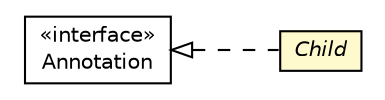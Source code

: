 #!/usr/local/bin/dot
#
# Class diagram 
# Generated by UMLGraph version R5_6-24-gf6e263 (http://www.umlgraph.org/)
#

digraph G {
	edge [fontname="Helvetica",fontsize=10,labelfontname="Helvetica",labelfontsize=10];
	node [fontname="Helvetica",fontsize=10,shape=plaintext];
	nodesep=0.25;
	ranksep=0.5;
	rankdir=LR;
	// org.senchalabs.gwt.gwtdriver.models.Child
	c224 [label=<<table title="org.senchalabs.gwt.gwtdriver.models.Child" border="0" cellborder="1" cellspacing="0" cellpadding="2" port="p" bgcolor="lemonChiffon" href="./Child.html">
		<tr><td><table border="0" cellspacing="0" cellpadding="1">
<tr><td align="center" balign="center"><font face="Helvetica-Oblique"> Child </font></td></tr>
		</table></td></tr>
		</table>>, URL="./Child.html", fontname="Helvetica", fontcolor="black", fontsize=10.0];
	//org.senchalabs.gwt.gwtdriver.models.Child implements java.lang.annotation.Annotation
	c226:p -> c224:p [dir=back,arrowtail=empty,style=dashed];
	// java.lang.annotation.Annotation
	c226 [label=<<table title="java.lang.annotation.Annotation" border="0" cellborder="1" cellspacing="0" cellpadding="2" port="p">
		<tr><td><table border="0" cellspacing="0" cellpadding="1">
<tr><td align="center" balign="center"> &#171;interface&#187; </td></tr>
<tr><td align="center" balign="center"> Annotation </td></tr>
		</table></td></tr>
		</table>>, URL="null", fontname="Helvetica", fontcolor="black", fontsize=10.0];
}

